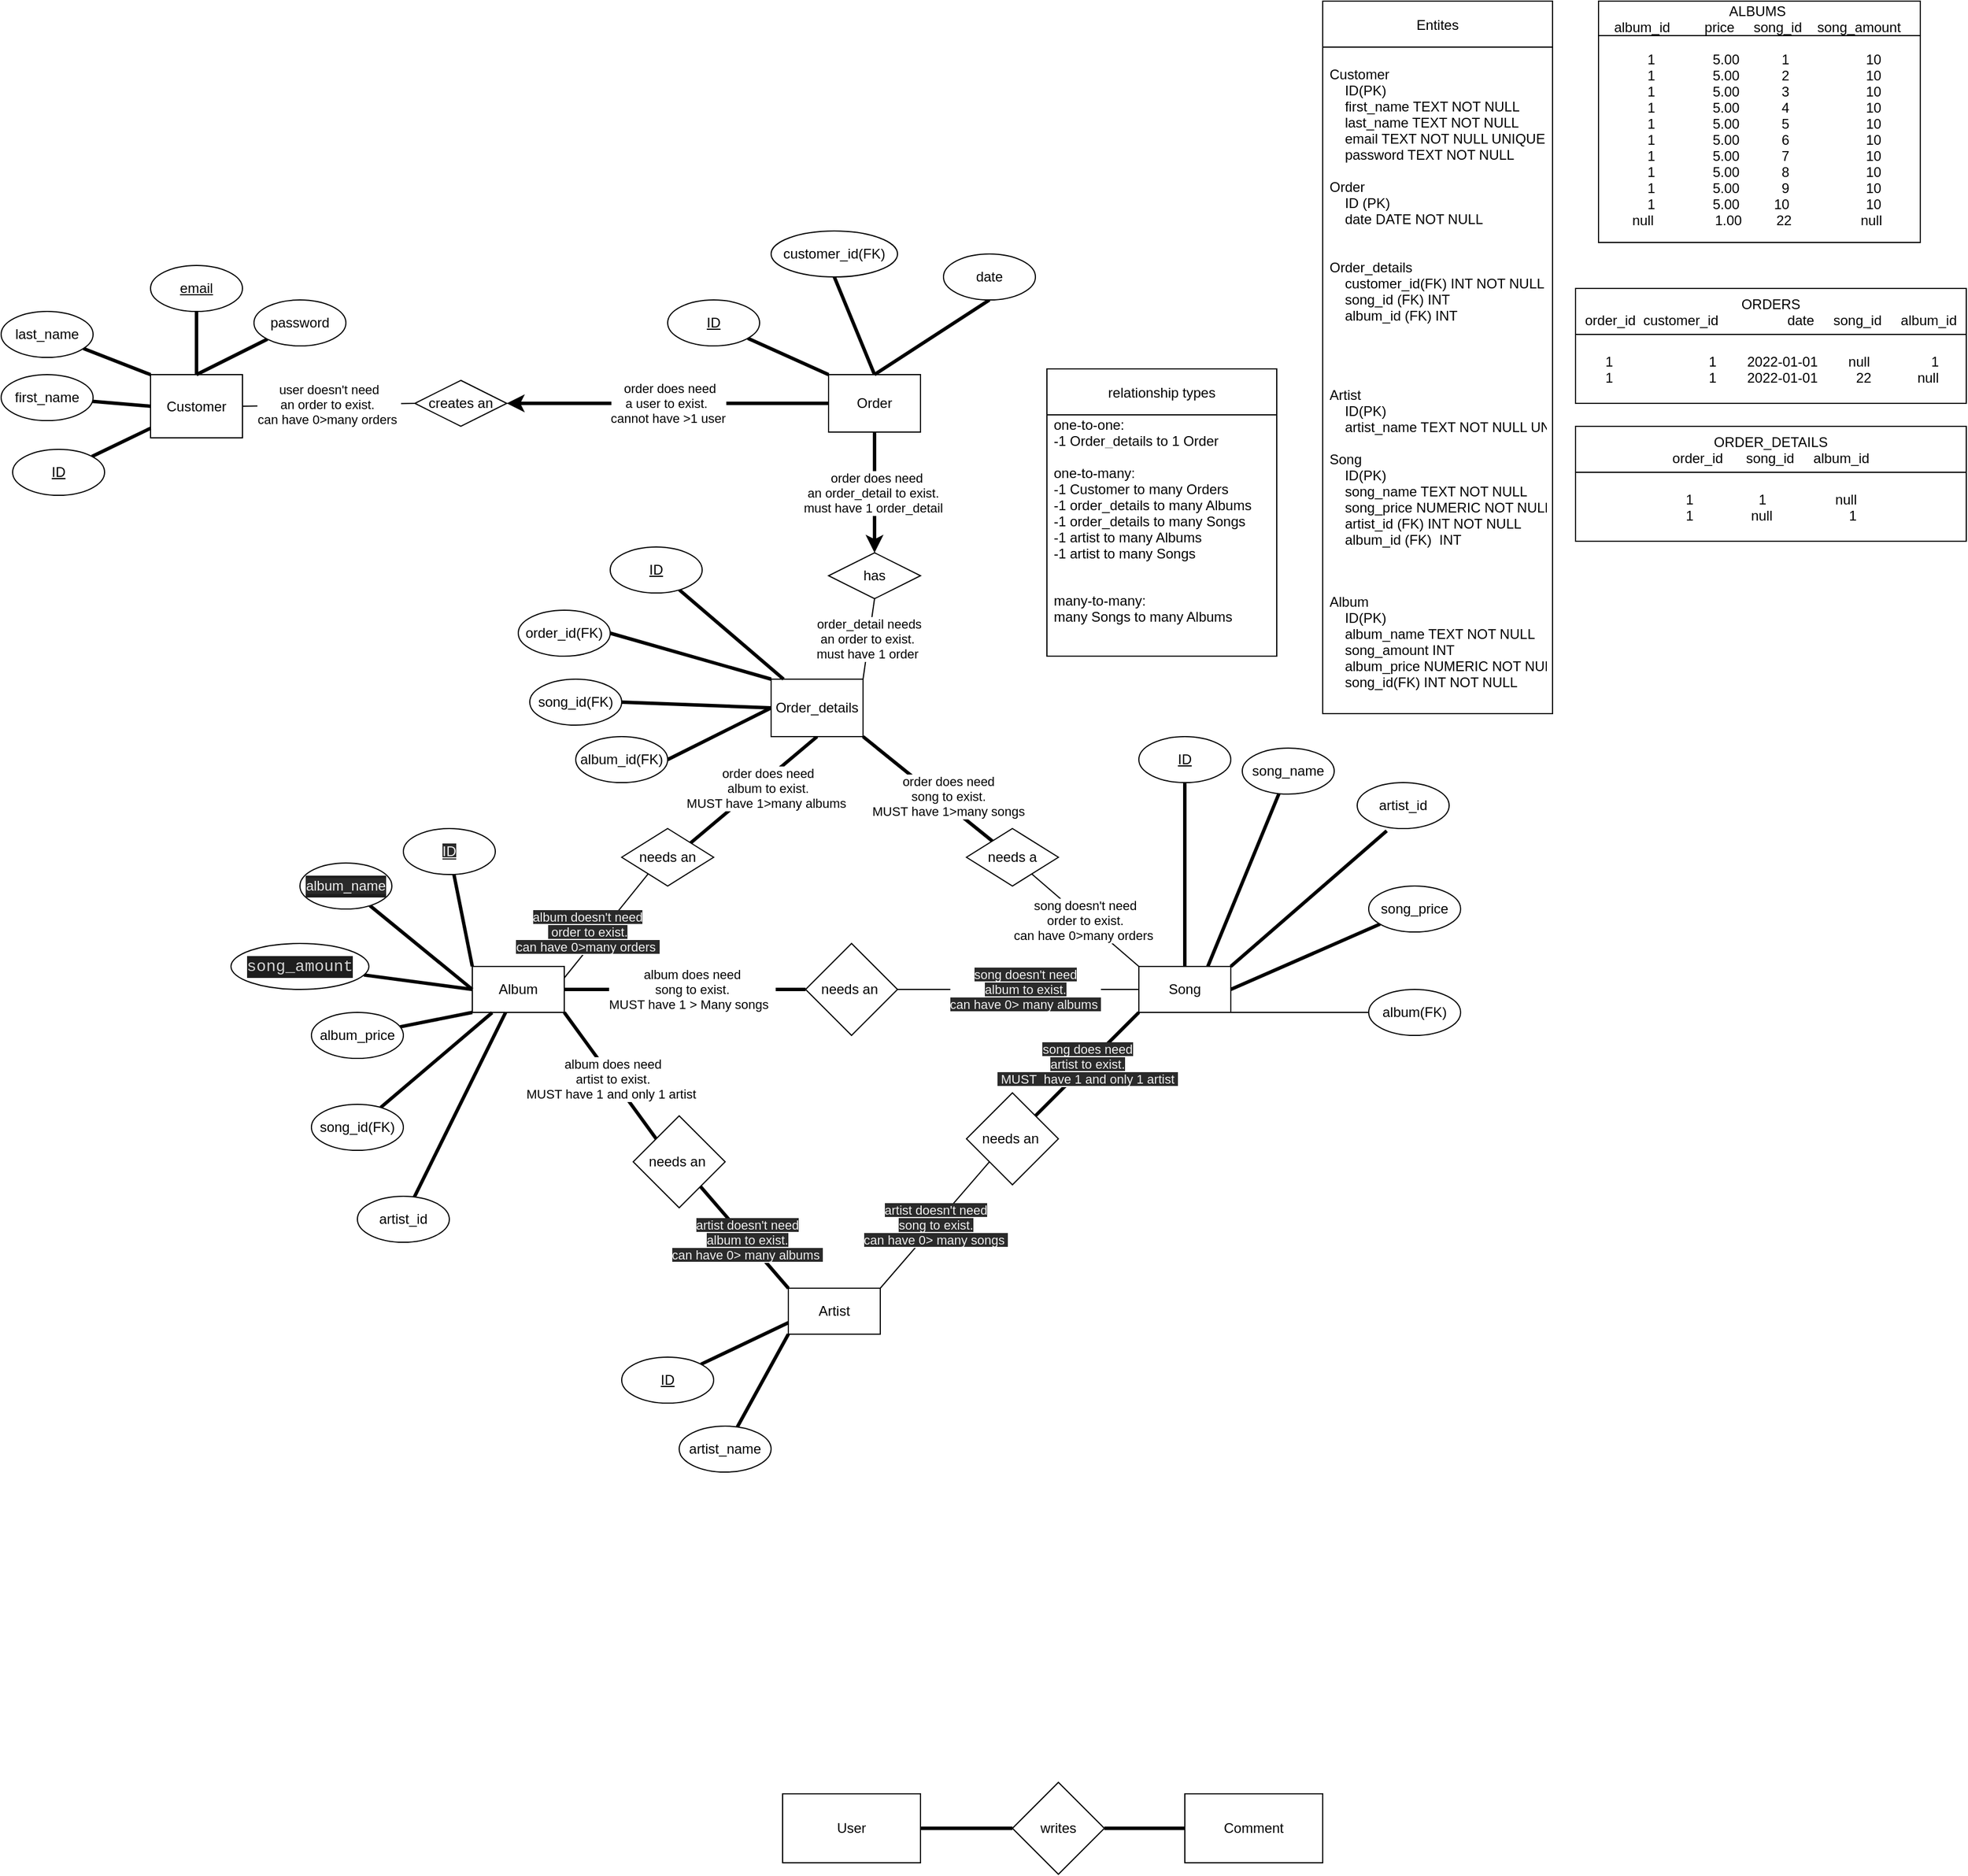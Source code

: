 <mxfile>
    <diagram id="qIjbpCSNPuCVM5jG84hP" name="Page-1">
        <mxGraphModel dx="693" dy="1339" grid="1" gridSize="10" guides="1" tooltips="1" connect="1" arrows="1" fold="1" page="0" pageScale="1" pageWidth="850" pageHeight="1100" math="0" shadow="0">
            <root>
                <mxCell id="0"/>
                <mxCell id="1" parent="0"/>
                <mxCell id="5" value="Entites" style="swimlane;fontStyle=0;childLayout=stackLayout;horizontal=1;startSize=40;horizontalStack=0;resizeParent=1;resizeParentMax=0;resizeLast=0;collapsible=1;marginBottom=0;" parent="1" vertex="1">
                    <mxGeometry x="920" y="-800" width="200" height="620" as="geometry">
                        <mxRectangle x="200" y="50" width="70" height="30" as="alternateBounds"/>
                    </mxGeometry>
                </mxCell>
                <mxCell id="7" value="Customer&#10;    ID(PK) &#10;    first_name TEXT NOT NULL &#10;    last_name TEXT NOT NULL &#10;    email TEXT NOT NULL UNIQUE&#10;    password TEXT NOT NULL&#10;&#10;Order&#10;    ID (PK)&#10;    date DATE NOT NULL&#10;&#10;&#10;Order_details&#10;    customer_id(FK) INT NOT NULL&#10;    song_id (FK) INT&#10;    album_id (FK) INT  &#10;" style="text;strokeColor=none;fillColor=none;align=left;verticalAlign=middle;spacingLeft=4;spacingRight=4;overflow=hidden;points=[[0,0.5],[1,0.5]];portConstraint=eastwest;rotatable=0;" parent="5" vertex="1">
                    <mxGeometry y="40" width="200" height="270" as="geometry"/>
                </mxCell>
                <mxCell id="8" value="Artist&#10;    ID(PK)    &#10;    artist_name TEXT NOT NULL UNIQUE &#10;    &#10;Song&#10;&#9;    ID(PK)&#10;    song_name TEXT NOT NULL&#10;    song_price NUMERIC NOT NULL&#10;    artist_id (FK) INT NOT NULL&#10;    album_id (FK)  INT" style="text;strokeColor=none;fillColor=none;align=left;verticalAlign=middle;spacingLeft=4;spacingRight=4;overflow=hidden;points=[[0,0.5],[1,0.5]];portConstraint=eastwest;rotatable=0;" parent="5" vertex="1">
                    <mxGeometry y="310" width="200" height="190" as="geometry"/>
                </mxCell>
                <mxCell id="9" value="&#10;Album&#10;&#9;    ID(PK)&#10;    album_name TEXT NOT NULL&#10;    song_amount INT&#10;    album_price NUMERIC NOT NULL&#10;    song_id(FK) INT NOT NULL&#10;&#10;&#10;" style="text;strokeColor=none;fillColor=none;align=left;verticalAlign=middle;spacingLeft=4;spacingRight=4;overflow=hidden;points=[[0,0.5],[1,0.5]];portConstraint=eastwest;rotatable=0;" parent="5" vertex="1">
                    <mxGeometry y="500" width="200" height="120" as="geometry"/>
                </mxCell>
                <mxCell id="17" value="song doesn't need &lt;br&gt;order to exist.&lt;br&gt;can have 0&amp;gt;many orders&amp;nbsp;" style="edgeStyle=none;html=1;entryX=0;entryY=0;entryDx=0;entryDy=0;startArrow=none;endArrow=none;endFill=0;" parent="1" source="18" target="15" edge="1">
                    <mxGeometry relative="1" as="geometry"/>
                </mxCell>
                <mxCell id="27" value="&lt;span style=&quot;color: rgb(240 , 240 , 240) ; font-family: &amp;#34;helvetica&amp;#34; ; font-size: 11px ; font-style: normal ; font-weight: 400 ; letter-spacing: normal ; text-align: center ; text-indent: 0px ; text-transform: none ; word-spacing: 0px ; background-color: rgb(42 , 42 , 42) ; display: inline ; float: none&quot;&gt;album doesn't need&lt;br&gt;&amp;nbsp;order to exist.&lt;br&gt;can have 0&amp;gt;many orders&amp;nbsp;&lt;br&gt;&lt;/span&gt;" style="edgeStyle=none;html=1;exitX=0.287;exitY=0.79;exitDx=0;exitDy=0;startArrow=none;endArrow=none;endFill=0;entryX=1;entryY=0.25;entryDx=0;entryDy=0;exitPerimeter=0;" parent="1" source="31" target="14" edge="1">
                    <mxGeometry x="0.25" y="-10" relative="1" as="geometry">
                        <mxPoint x="270" y="30" as="targetPoint"/>
                        <Array as="points"/>
                        <mxPoint as="offset"/>
                    </mxGeometry>
                </mxCell>
                <mxCell id="13" value="Customer" style="rounded=0;whiteSpace=wrap;html=1;" parent="1" vertex="1">
                    <mxGeometry x="-100" y="-475" width="80" height="55" as="geometry"/>
                </mxCell>
                <mxCell id="14" value="Album" style="rounded=0;whiteSpace=wrap;html=1;" parent="1" vertex="1">
                    <mxGeometry x="180" y="40" width="80" height="40" as="geometry"/>
                </mxCell>
                <mxCell id="22" value="album does need&lt;br&gt;artist to exist.&lt;br&gt;MUST have 1 and only 1 artist&amp;nbsp;" style="edgeStyle=none;html=1;startArrow=none;strokeWidth=3;endArrow=none;endFill=0;exitX=0;exitY=0;exitDx=0;exitDy=0;entryX=1;entryY=1;entryDx=0;entryDy=0;" parent="1" source="181" target="14" edge="1">
                    <mxGeometry x="-0.056" relative="1" as="geometry">
                        <mxPoint as="offset"/>
                        <mxPoint x="320" y="170" as="sourcePoint"/>
                        <Array as="points"/>
                    </mxGeometry>
                </mxCell>
                <mxCell id="15" value="Song" style="rounded=0;whiteSpace=wrap;html=1;" parent="1" vertex="1">
                    <mxGeometry x="760" y="40" width="80" height="40" as="geometry"/>
                </mxCell>
                <mxCell id="87" value="order does need&lt;br&gt;song to exist.&lt;br&gt;MUST have 1&amp;gt;many songs" style="edgeStyle=none;html=1;endArrow=none;endFill=0;strokeWidth=3;startArrow=none;startFill=0;entryX=1;entryY=1;entryDx=0;entryDy=0;" parent="1" source="18" target="158" edge="1">
                    <mxGeometry x="-0.246" y="-6" relative="1" as="geometry">
                        <mxPoint as="offset"/>
                        <mxPoint x="540" y="-220" as="targetPoint"/>
                    </mxGeometry>
                </mxCell>
                <mxCell id="18" value="needs a" style="rhombus;whiteSpace=wrap;html=1;" parent="1" vertex="1">
                    <mxGeometry x="610" y="-80" width="80" height="50" as="geometry"/>
                </mxCell>
                <mxCell id="23" value="&lt;span style=&quot;color: rgb(240 , 240 , 240) ; font-size: 11px ; font-style: normal ; font-weight: 400 ; letter-spacing: normal ; text-align: center ; text-indent: 0px ; text-transform: none ; word-spacing: 0px ; background-color: rgb(42 , 42 , 42) ; font-family: &amp;#34;helvetica&amp;#34; ; display: inline ; float: none&quot;&gt;artist doesn't need&lt;/span&gt;&lt;br style=&quot;color: rgb(240 , 240 , 240) ; font-size: 11px ; font-style: normal ; font-weight: 400 ; letter-spacing: normal ; text-align: center ; text-indent: 0px ; text-transform: none ; word-spacing: 0px ; font-family: &amp;#34;helvetica&amp;#34;&quot;&gt;&lt;span style=&quot;color: rgb(240 , 240 , 240) ; font-size: 11px ; font-style: normal ; font-weight: 400 ; letter-spacing: normal ; text-align: center ; text-indent: 0px ; text-transform: none ; word-spacing: 0px ; background-color: rgb(42 , 42 , 42) ; font-family: &amp;#34;helvetica&amp;#34; ; display: inline ; float: none&quot;&gt;song to exist.&lt;/span&gt;&lt;br style=&quot;color: rgb(240 , 240 , 240) ; font-size: 11px ; font-style: normal ; font-weight: 400 ; letter-spacing: normal ; text-align: center ; text-indent: 0px ; text-transform: none ; word-spacing: 0px ; font-family: &amp;#34;helvetica&amp;#34;&quot;&gt;&lt;span style=&quot;color: rgb(240 , 240 , 240) ; font-size: 11px ; font-style: normal ; font-weight: 400 ; letter-spacing: normal ; text-align: center ; text-indent: 0px ; text-transform: none ; word-spacing: 0px ; background-color: rgb(42 , 42 , 42) ; font-family: &amp;#34;helvetica&amp;#34; ; display: inline ; float: none&quot;&gt;can have 0&amp;gt; many songs&amp;nbsp;&lt;/span&gt;" style="edgeStyle=none;html=1;endArrow=none;startArrow=none;startFill=0;strokeWidth=1;endFill=0;exitX=0;exitY=1;exitDx=0;exitDy=0;entryX=1;entryY=0;entryDx=0;entryDy=0;" parent="1" source="178" target="177" edge="1">
                    <mxGeometry relative="1" as="geometry">
                        <mxPoint x="800" y="80" as="sourcePoint"/>
                        <mxPoint x="666.923" y="186.923" as="targetPoint"/>
                        <Array as="points"/>
                    </mxGeometry>
                </mxCell>
                <mxCell id="92" value="order does need&lt;br&gt;album to exist.&lt;br&gt;MUST have 1&amp;gt;many albums&amp;nbsp;" style="edgeStyle=none;html=1;startArrow=none;startFill=0;endArrow=none;endFill=0;strokeWidth=3;exitX=1;exitY=0;exitDx=0;exitDy=0;entryX=0.5;entryY=1;entryDx=0;entryDy=0;" parent="1" source="31" target="158" edge="1">
                    <mxGeometry x="0.131" y="-7" relative="1" as="geometry">
                        <mxPoint as="offset"/>
                        <mxPoint x="370" y="-190" as="targetPoint"/>
                    </mxGeometry>
                </mxCell>
                <mxCell id="31" value="needs an" style="rhombus;whiteSpace=wrap;html=1;" parent="1" vertex="1">
                    <mxGeometry x="310" y="-80" width="80" height="50" as="geometry"/>
                </mxCell>
                <mxCell id="54" style="edgeStyle=none;html=1;startArrow=none;startFill=0;endArrow=none;endFill=0;strokeWidth=3;entryX=0;entryY=0.5;entryDx=0;entryDy=0;" parent="1" source="35" target="13" edge="1">
                    <mxGeometry relative="1" as="geometry">
                        <mxPoint x="-120" y="-455" as="targetPoint"/>
                    </mxGeometry>
                </mxCell>
                <mxCell id="35" value="first_name" style="ellipse;whiteSpace=wrap;html=1;" parent="1" vertex="1">
                    <mxGeometry x="-230" y="-475" width="80" height="40" as="geometry"/>
                </mxCell>
                <mxCell id="52" style="edgeStyle=none;html=1;entryX=0.75;entryY=0;entryDx=0;entryDy=0;startArrow=none;startFill=0;endArrow=none;endFill=0;strokeWidth=3;" parent="1" source="36" target="15" edge="1">
                    <mxGeometry relative="1" as="geometry"/>
                </mxCell>
                <mxCell id="36" value="song_name" style="ellipse;whiteSpace=wrap;html=1;" parent="1" vertex="1">
                    <mxGeometry x="850" y="-150" width="80" height="40" as="geometry"/>
                </mxCell>
                <mxCell id="59" style="edgeStyle=none;html=1;startArrow=none;startFill=0;endArrow=none;endFill=0;strokeWidth=3;entryX=0;entryY=1;entryDx=0;entryDy=0;" parent="1" source="38" target="14" edge="1">
                    <mxGeometry relative="1" as="geometry">
                        <mxPoint x="-170" y="350" as="targetPoint"/>
                    </mxGeometry>
                </mxCell>
                <mxCell id="38" value="album_price" style="ellipse;whiteSpace=wrap;html=1;" parent="1" vertex="1">
                    <mxGeometry x="40" y="80" width="80" height="40" as="geometry"/>
                </mxCell>
                <mxCell id="61" style="edgeStyle=none;html=1;entryX=0;entryY=0.5;entryDx=0;entryDy=0;startArrow=none;startFill=0;endArrow=none;endFill=0;strokeWidth=3;" parent="1" source="39" target="14" edge="1">
                    <mxGeometry relative="1" as="geometry">
                        <mxPoint x="-130" y="350" as="targetPoint"/>
                    </mxGeometry>
                </mxCell>
                <mxCell id="39" value="&lt;div style=&quot;color: rgb(212 , 212 , 212) ; background-color: rgb(30 , 30 , 30) ; font-family: &amp;#34;consolas&amp;#34; , &amp;#34;courier new&amp;#34; , monospace ; font-size: 14px ; line-height: 19px&quot;&gt;&lt;span style=&quot;color: rgb(240 , 240 , 240) ; font-family: &amp;#34;helvetica&amp;#34; ; font-size: 12px ; background-color: rgb(42 , 42 , 42)&quot;&gt;album_name&lt;/span&gt;&lt;br&gt;&lt;/div&gt;" style="ellipse;whiteSpace=wrap;html=1;" parent="1" vertex="1">
                    <mxGeometry x="30" y="-50" width="80" height="40" as="geometry"/>
                </mxCell>
                <mxCell id="60" style="edgeStyle=none;html=1;startArrow=none;startFill=0;endArrow=none;endFill=0;strokeWidth=3;entryX=0;entryY=0;entryDx=0;entryDy=0;" parent="1" source="40" target="14" edge="1">
                    <mxGeometry relative="1" as="geometry">
                        <mxPoint x="-130" y="330" as="targetPoint"/>
                    </mxGeometry>
                </mxCell>
                <mxCell id="40" value="&#10;&#10;&lt;u style=&quot;color: rgb(240, 240, 240); font-family: helvetica; font-size: 12px; font-style: normal; font-weight: 400; letter-spacing: normal; text-align: center; text-indent: 0px; text-transform: none; word-spacing: 0px; background-color: rgb(42, 42, 42);&quot;&gt;ID&lt;/u&gt;&#10;&#10;" style="ellipse;whiteSpace=wrap;html=1;" parent="1" vertex="1">
                    <mxGeometry x="120" y="-80" width="80" height="40" as="geometry"/>
                </mxCell>
                <mxCell id="64" style="edgeStyle=none;html=1;startArrow=none;startFill=0;endArrow=none;endFill=0;strokeWidth=3;" parent="1" source="42" edge="1">
                    <mxGeometry relative="1" as="geometry">
                        <mxPoint x="840" y="60" as="targetPoint"/>
                    </mxGeometry>
                </mxCell>
                <mxCell id="42" value="song_price" style="ellipse;whiteSpace=wrap;html=1;" parent="1" vertex="1">
                    <mxGeometry x="960" y="-30" width="80" height="40" as="geometry"/>
                </mxCell>
                <mxCell id="53" style="edgeStyle=none;html=1;startArrow=none;startFill=0;endArrow=none;endFill=0;strokeWidth=3;entryX=0.5;entryY=0;entryDx=0;entryDy=0;" parent="1" source="44" target="13" edge="1">
                    <mxGeometry relative="1" as="geometry">
                        <mxPoint x="-10" y="-560" as="targetPoint"/>
                    </mxGeometry>
                </mxCell>
                <mxCell id="44" value="password" style="ellipse;whiteSpace=wrap;html=1;" parent="1" vertex="1">
                    <mxGeometry x="-10" y="-540" width="80" height="40" as="geometry"/>
                </mxCell>
                <mxCell id="45" value="&lt;u&gt;ID&lt;/u&gt;" style="ellipse;whiteSpace=wrap;html=1;" parent="1" vertex="1">
                    <mxGeometry x="760" y="-160" width="80" height="40" as="geometry"/>
                </mxCell>
                <mxCell id="66" style="edgeStyle=none;html=1;entryX=0.5;entryY=0;entryDx=0;entryDy=0;startArrow=none;startFill=0;endArrow=none;endFill=0;strokeWidth=3;exitX=0.5;exitY=1;exitDx=0;exitDy=0;" parent="1" source="45" target="15" edge="1">
                    <mxGeometry relative="1" as="geometry">
                        <mxPoint x="760.0" y="-80.051" as="sourcePoint"/>
                        <mxPoint x="777.15" y="40" as="targetPoint"/>
                    </mxGeometry>
                </mxCell>
                <mxCell id="68" value="relationship types" style="swimlane;fontStyle=0;childLayout=stackLayout;horizontal=1;startSize=40;horizontalStack=0;resizeParent=1;resizeParentMax=0;resizeLast=0;collapsible=1;marginBottom=0;" parent="1" vertex="1">
                    <mxGeometry x="680" y="-480" width="200" height="250" as="geometry"/>
                </mxCell>
                <mxCell id="69" value="one-to-one:&#10;-1 Order_details to 1 Order" style="text;strokeColor=none;fillColor=none;align=left;verticalAlign=middle;spacingLeft=4;spacingRight=4;overflow=hidden;points=[[0,0.5],[1,0.5]];portConstraint=eastwest;rotatable=0;" parent="68" vertex="1">
                    <mxGeometry y="40" width="200" height="30" as="geometry"/>
                </mxCell>
                <mxCell id="70" value="one-to-many:&#10;-1 Customer to many Orders&#10;-1 order_details to many Albums&#10;-1 order_details to many Songs&#10;-1 artist to many Albums&#10;-1 artist to many Songs" style="text;strokeColor=none;fillColor=none;align=left;verticalAlign=middle;spacingLeft=4;spacingRight=4;overflow=hidden;points=[[0,0.5],[1,0.5]];portConstraint=eastwest;rotatable=0;" parent="68" vertex="1">
                    <mxGeometry y="70" width="200" height="110" as="geometry"/>
                </mxCell>
                <mxCell id="71" value="many-to-many:&#10;many Songs to many Albums&#10;" style="text;strokeColor=none;fillColor=none;align=left;verticalAlign=middle;spacingLeft=4;spacingRight=4;overflow=hidden;points=[[0,0.5],[1,0.5]];portConstraint=eastwest;rotatable=0;" parent="68" vertex="1">
                    <mxGeometry y="180" width="200" height="70" as="geometry"/>
                </mxCell>
                <mxCell id="89" value="user doesn't need &lt;br&gt;an order to exist.&amp;nbsp;&lt;br&gt;can have 0&amp;gt;many orders&amp;nbsp;" style="edgeStyle=none;html=1;entryX=1;entryY=0.5;entryDx=0;entryDy=0;startArrow=none;startFill=0;endArrow=none;endFill=0;strokeWidth=1;exitX=0;exitY=0.5;exitDx=0;exitDy=0;" parent="1" source="90" target="13" edge="1">
                    <mxGeometry relative="1" as="geometry">
                        <mxPoint x="74.211" y="-362.895" as="sourcePoint"/>
                    </mxGeometry>
                </mxCell>
                <mxCell id="82" value="Order" style="rounded=0;whiteSpace=wrap;html=1;" parent="1" vertex="1">
                    <mxGeometry x="490" y="-475" width="80" height="50" as="geometry"/>
                </mxCell>
                <mxCell id="90" value="creates an" style="rhombus;whiteSpace=wrap;html=1;" parent="1" vertex="1">
                    <mxGeometry x="130" y="-470" width="80" height="40" as="geometry"/>
                </mxCell>
                <mxCell id="91" value="&amp;nbsp;order does need&lt;br&gt;a user to exist.&amp;nbsp;&lt;br&gt;cannot have &amp;gt;1 user" style="edgeStyle=none;html=1;entryX=1;entryY=0.5;entryDx=0;entryDy=0;startArrow=none;startFill=0;endArrow=classic;endFill=1;strokeWidth=3;exitX=0;exitY=0.5;exitDx=0;exitDy=0;" parent="1" source="82" target="90" edge="1">
                    <mxGeometry relative="1" as="geometry">
                        <mxPoint x="220" y="-220" as="sourcePoint"/>
                        <mxPoint y="-220" as="targetPoint"/>
                    </mxGeometry>
                </mxCell>
                <mxCell id="98" style="edgeStyle=none;html=1;startArrow=none;startFill=0;endArrow=none;endFill=0;strokeWidth=3;" parent="1" source="95" target="97" edge="1">
                    <mxGeometry relative="1" as="geometry"/>
                </mxCell>
                <mxCell id="95" value="User" style="rounded=0;whiteSpace=wrap;html=1;" parent="1" vertex="1">
                    <mxGeometry x="450" y="760" width="120" height="60" as="geometry"/>
                </mxCell>
                <mxCell id="99" style="edgeStyle=none;html=1;entryX=1;entryY=0.5;entryDx=0;entryDy=0;startArrow=none;startFill=0;endArrow=none;endFill=0;strokeWidth=3;" parent="1" source="96" target="97" edge="1">
                    <mxGeometry relative="1" as="geometry"/>
                </mxCell>
                <mxCell id="96" value="Comment" style="rounded=0;whiteSpace=wrap;html=1;" parent="1" vertex="1">
                    <mxGeometry x="800" y="760" width="120" height="60" as="geometry"/>
                </mxCell>
                <mxCell id="97" value="writes" style="rhombus;whiteSpace=wrap;html=1;" parent="1" vertex="1">
                    <mxGeometry x="650" y="750" width="80" height="80" as="geometry"/>
                </mxCell>
                <mxCell id="102" style="edgeStyle=none;html=1;startArrow=none;startFill=0;endArrow=none;endFill=0;strokeWidth=3;entryX=0.216;entryY=1.005;entryDx=0;entryDy=0;entryPerimeter=0;" parent="1" source="103" target="14" edge="1">
                    <mxGeometry relative="1" as="geometry">
                        <mxPoint x="250" y="160" as="targetPoint"/>
                    </mxGeometry>
                </mxCell>
                <mxCell id="103" value="song_id(FK)" style="ellipse;whiteSpace=wrap;html=1;" parent="1" vertex="1">
                    <mxGeometry x="40" y="160" width="80" height="40" as="geometry"/>
                </mxCell>
                <mxCell id="104" style="edgeStyle=none;html=1;startArrow=none;startFill=0;endArrow=none;endFill=0;strokeWidth=3;entryX=0.363;entryY=0.997;entryDx=0;entryDy=0;entryPerimeter=0;" parent="1" source="105" target="14" edge="1">
                    <mxGeometry relative="1" as="geometry">
                        <mxPoint x="230" y="90" as="targetPoint"/>
                    </mxGeometry>
                </mxCell>
                <mxCell id="105" value="artist_id" style="ellipse;whiteSpace=wrap;html=1;" parent="1" vertex="1">
                    <mxGeometry x="80" y="240" width="80" height="40" as="geometry"/>
                </mxCell>
                <mxCell id="108" style="edgeStyle=none;html=1;startArrow=none;startFill=0;endArrow=none;endFill=0;strokeWidth=3;exitX=0.5;exitY=1;exitDx=0;exitDy=0;entryX=0.5;entryY=0;entryDx=0;entryDy=0;" parent="1" source="109" target="82" edge="1">
                    <mxGeometry relative="1" as="geometry">
                        <mxPoint x="410" y="-480" as="targetPoint"/>
                    </mxGeometry>
                </mxCell>
                <mxCell id="109" value="date" style="ellipse;whiteSpace=wrap;html=1;" parent="1" vertex="1">
                    <mxGeometry x="590" y="-580" width="80" height="40" as="geometry"/>
                </mxCell>
                <mxCell id="110" style="edgeStyle=none;html=1;entryX=0;entryY=0;entryDx=0;entryDy=0;startArrow=none;startFill=0;endArrow=none;endFill=0;strokeWidth=3;" parent="1" source="111" target="82" edge="1">
                    <mxGeometry relative="1" as="geometry">
                        <mxPoint x="350" y="-560" as="targetPoint"/>
                    </mxGeometry>
                </mxCell>
                <mxCell id="111" value="&lt;u&gt;ID&lt;/u&gt;" style="ellipse;whiteSpace=wrap;html=1;" parent="1" vertex="1">
                    <mxGeometry x="350" y="-540" width="80" height="40" as="geometry"/>
                </mxCell>
                <mxCell id="112" style="edgeStyle=none;html=1;startArrow=none;startFill=0;endArrow=none;endFill=0;strokeWidth=3;" parent="1" source="113" target="13" edge="1">
                    <mxGeometry relative="1" as="geometry">
                        <mxPoint x="-110" y="-390" as="targetPoint"/>
                    </mxGeometry>
                </mxCell>
                <mxCell id="113" value="&lt;u&gt;ID&lt;/u&gt;" style="ellipse;whiteSpace=wrap;html=1;" parent="1" vertex="1">
                    <mxGeometry x="-220" y="-410" width="80" height="40" as="geometry"/>
                </mxCell>
                <mxCell id="116" style="edgeStyle=none;html=1;startArrow=none;startFill=0;endArrow=none;endFill=0;strokeWidth=1;" parent="1" source="117" edge="1">
                    <mxGeometry relative="1" as="geometry">
                        <mxPoint x="840" y="80" as="targetPoint"/>
                    </mxGeometry>
                </mxCell>
                <mxCell id="117" value="album(FK)" style="ellipse;whiteSpace=wrap;html=1;" parent="1" vertex="1">
                    <mxGeometry x="960" y="60" width="80" height="40" as="geometry"/>
                </mxCell>
                <mxCell id="124" style="edgeStyle=none;html=1;startArrow=none;startFill=0;endArrow=none;endFill=0;strokeWidth=3;" parent="1" source="125" target="13" edge="1">
                    <mxGeometry relative="1" as="geometry">
                        <mxPoint x="-154.091" y="-475" as="targetPoint"/>
                    </mxGeometry>
                </mxCell>
                <mxCell id="125" value="&lt;u&gt;email&lt;/u&gt;" style="ellipse;whiteSpace=wrap;html=1;" parent="1" vertex="1">
                    <mxGeometry x="-100" y="-570" width="80" height="40" as="geometry"/>
                </mxCell>
                <mxCell id="134" style="edgeStyle=none;html=1;startArrow=none;startFill=0;endArrow=none;endFill=0;strokeWidth=3;entryX=0;entryY=0;entryDx=0;entryDy=0;" parent="1" source="135" target="13" edge="1">
                    <mxGeometry relative="1" as="geometry">
                        <mxPoint x="-110" y="-555" as="targetPoint"/>
                    </mxGeometry>
                </mxCell>
                <mxCell id="135" value="last_name" style="ellipse;whiteSpace=wrap;html=1;" parent="1" vertex="1">
                    <mxGeometry x="-230" y="-530" width="80" height="40" as="geometry"/>
                </mxCell>
                <mxCell id="137" style="edgeStyle=none;html=1;entryX=0;entryY=0.5;entryDx=0;entryDy=0;startArrow=none;startFill=0;endArrow=none;endFill=0;strokeWidth=3;" parent="1" source="138" target="14" edge="1">
                    <mxGeometry relative="1" as="geometry">
                        <mxPoint x="190" y="130" as="targetPoint"/>
                    </mxGeometry>
                </mxCell>
                <mxCell id="138" value="&lt;div style=&quot;color: rgb(212 , 212 , 212) ; background-color: rgb(30 , 30 , 30) ; font-family: &amp;#34;consolas&amp;#34; , &amp;#34;courier new&amp;#34; , monospace ; font-size: 14px ; line-height: 19px&quot;&gt;song_amount&lt;/div&gt;" style="ellipse;whiteSpace=wrap;html=1;" parent="1" vertex="1">
                    <mxGeometry x="-30" y="20" width="120" height="40" as="geometry"/>
                </mxCell>
                <mxCell id="140" value="artist_id" style="ellipse;whiteSpace=wrap;html=1;" parent="1" vertex="1">
                    <mxGeometry x="950" y="-120" width="80" height="40" as="geometry"/>
                </mxCell>
                <mxCell id="141" style="edgeStyle=none;html=1;startArrow=none;startFill=0;endArrow=none;endFill=0;strokeWidth=3;exitX=0.321;exitY=1.05;exitDx=0;exitDy=0;exitPerimeter=0;entryX=1;entryY=0;entryDx=0;entryDy=0;" parent="1" source="140" target="15" edge="1">
                    <mxGeometry relative="1" as="geometry">
                        <mxPoint x="820" y="30" as="targetPoint"/>
                        <mxPoint x="800" y="160" as="sourcePoint"/>
                    </mxGeometry>
                </mxCell>
                <mxCell id="144" value="ALBUMS &#10;album_id         price     song_id    song_amount " style="swimlane;fontStyle=0;childLayout=stackLayout;horizontal=1;startSize=30;horizontalStack=0;resizeParent=1;resizeParentMax=0;resizeLast=0;collapsible=1;marginBottom=0;" parent="1" vertex="1">
                    <mxGeometry x="1160" y="-800" width="280" height="210" as="geometry"/>
                </mxCell>
                <mxCell id="145" value="           1               5.00           1                    10&#10;           1               5.00           2                    10&#10;           1               5.00           3                    10&#10;           1               5.00           4                    10&#10;           1               5.00           5                    10&#10;           1               5.00           6                    10&#10;           1               5.00           7                    10&#10;           1               5.00           8                    10&#10;           1               5.00           9                    10&#10;           1               5.00         10                    10&#10;       null                1.00         22                  null" style="text;strokeColor=none;fillColor=none;align=left;verticalAlign=middle;spacingLeft=4;spacingRight=4;overflow=hidden;points=[[0,0.5],[1,0.5]];portConstraint=eastwest;rotatable=0;" parent="144" vertex="1">
                    <mxGeometry y="30" width="280" height="180" as="geometry"/>
                </mxCell>
                <mxCell id="151" value="ORDERS&#10;order_id  customer_id                  date     song_id     album_id" style="swimlane;fontStyle=0;childLayout=stackLayout;horizontal=1;startSize=40;horizontalStack=0;resizeParent=1;resizeParentMax=0;resizeLast=0;collapsible=1;marginBottom=0;" parent="1" vertex="1">
                    <mxGeometry x="1140" y="-550" width="340" height="100" as="geometry"/>
                </mxCell>
                <mxCell id="152" value="      1                         1        2022-01-01        null                1&#10;      1                         1        2022-01-01          22            null   " style="text;strokeColor=none;fillColor=none;align=left;verticalAlign=middle;spacingLeft=4;spacingRight=4;overflow=hidden;points=[[0,0.5],[1,0.5]];portConstraint=eastwest;rotatable=0;" parent="151" vertex="1">
                    <mxGeometry y="40" width="340" height="60" as="geometry"/>
                </mxCell>
                <mxCell id="154" value="ORDER_DETAILS&#10;order_id      song_id     album_id" style="swimlane;fontStyle=0;childLayout=stackLayout;horizontal=1;startSize=40;horizontalStack=0;resizeParent=1;resizeParentMax=0;resizeLast=0;collapsible=1;marginBottom=0;" parent="1" vertex="1">
                    <mxGeometry x="1140" y="-430" width="340" height="100" as="geometry"/>
                </mxCell>
                <mxCell id="155" value="                           1                 1                  null &#10;                           1               null                    1" style="text;strokeColor=none;fillColor=none;align=left;verticalAlign=middle;spacingLeft=4;spacingRight=4;overflow=hidden;points=[[0,0.5],[1,0.5]];portConstraint=eastwest;rotatable=0;" parent="154" vertex="1">
                    <mxGeometry y="40" width="340" height="60" as="geometry"/>
                </mxCell>
                <mxCell id="158" value="Order_details" style="rounded=0;whiteSpace=wrap;html=1;" parent="1" vertex="1">
                    <mxGeometry x="440" y="-210" width="80" height="50" as="geometry"/>
                </mxCell>
                <mxCell id="159" value="order_detail needs&lt;br&gt;an order to exist.&amp;nbsp;&lt;br&gt;&amp;nbsp; must have 1 order&amp;nbsp; &amp;nbsp;" style="edgeStyle=none;html=1;entryX=1;entryY=0;entryDx=0;entryDy=0;startArrow=none;startFill=0;endArrow=none;endFill=0;strokeWidth=1;exitX=0.5;exitY=1;exitDx=0;exitDy=0;" parent="1" source="160" target="158" edge="1">
                    <mxGeometry relative="1" as="geometry">
                        <mxPoint x="234.211" y="-276.395" as="sourcePoint"/>
                        <mxPoint x="496.84" y="-210" as="targetPoint"/>
                    </mxGeometry>
                </mxCell>
                <mxCell id="160" value="has" style="rhombus;whiteSpace=wrap;html=1;" parent="1" vertex="1">
                    <mxGeometry x="490" y="-320" width="80" height="40" as="geometry"/>
                </mxCell>
                <mxCell id="161" value="&amp;nbsp;order does need&lt;br&gt;an order_detail to exist.&amp;nbsp;&lt;br&gt;must have 1 order_detail&amp;nbsp;" style="edgeStyle=none;html=1;entryX=0.5;entryY=0;entryDx=0;entryDy=0;startArrow=none;startFill=0;endArrow=classic;endFill=1;strokeWidth=3;exitX=0.5;exitY=1;exitDx=0;exitDy=0;" parent="1" source="82" target="160" edge="1">
                    <mxGeometry relative="1" as="geometry">
                        <mxPoint x="465.0" y="-343.5" as="sourcePoint"/>
                        <mxPoint x="160" y="-133.5" as="targetPoint"/>
                    </mxGeometry>
                </mxCell>
                <mxCell id="164" style="edgeStyle=none;html=1;startArrow=none;startFill=0;endArrow=none;endFill=0;strokeWidth=3;exitX=1;exitY=0.5;exitDx=0;exitDy=0;entryX=0;entryY=0.5;entryDx=0;entryDy=0;" parent="1" source="165" target="158" edge="1">
                    <mxGeometry relative="1" as="geometry">
                        <mxPoint x="280.0" y="-235" as="targetPoint"/>
                    </mxGeometry>
                </mxCell>
                <mxCell id="165" value="song_id(FK)" style="ellipse;whiteSpace=wrap;html=1;" parent="1" vertex="1">
                    <mxGeometry x="230" y="-210" width="80" height="40" as="geometry"/>
                </mxCell>
                <mxCell id="167" value="&lt;span style=&quot;padding: 0px ; margin: 0px ; text-align: left&quot;&gt;album&lt;/span&gt;&lt;span style=&quot;padding: 0px ; margin: 0px&quot;&gt;_id(FK)&lt;/span&gt;" style="ellipse;whiteSpace=wrap;html=1;" parent="1" vertex="1">
                    <mxGeometry x="270" y="-160" width="80" height="40" as="geometry"/>
                </mxCell>
                <mxCell id="168" style="edgeStyle=none;html=1;startArrow=none;startFill=0;endArrow=none;endFill=0;strokeWidth=3;exitX=0;exitY=0.5;exitDx=0;exitDy=0;entryX=1;entryY=0.5;entryDx=0;entryDy=0;" parent="1" source="158" target="167" edge="1">
                    <mxGeometry relative="1" as="geometry">
                        <mxPoint x="290" y="-225" as="targetPoint"/>
                    </mxGeometry>
                </mxCell>
                <mxCell id="171" style="edgeStyle=none;html=1;startArrow=none;startFill=0;endArrow=none;endFill=0;strokeWidth=3;" parent="1" source="172" target="158" edge="1">
                    <mxGeometry relative="1" as="geometry">
                        <mxPoint x="440" y="-220" as="targetPoint"/>
                        <Array as="points"/>
                    </mxGeometry>
                </mxCell>
                <mxCell id="172" value="&lt;u&gt;ID&lt;/u&gt;" style="ellipse;whiteSpace=wrap;html=1;" parent="1" vertex="1">
                    <mxGeometry x="300" y="-325" width="80" height="40" as="geometry"/>
                </mxCell>
                <mxCell id="173" style="edgeStyle=none;html=1;startArrow=none;startFill=0;endArrow=none;endFill=0;strokeWidth=3;entryX=0.5;entryY=1;entryDx=0;entryDy=0;exitX=0.5;exitY=0;exitDx=0;exitDy=0;" parent="1" source="82" target="174" edge="1">
                    <mxGeometry relative="1" as="geometry">
                        <mxPoint x="380.0" y="-552.5" as="targetPoint"/>
                        <mxPoint x="490" y="-480" as="sourcePoint"/>
                    </mxGeometry>
                </mxCell>
                <mxCell id="174" value="customer_id(FK)" style="ellipse;whiteSpace=wrap;html=1;" parent="1" vertex="1">
                    <mxGeometry x="440" y="-600" width="110" height="40" as="geometry"/>
                </mxCell>
                <mxCell id="175" style="edgeStyle=none;html=1;startArrow=none;startFill=0;endArrow=none;endFill=0;strokeWidth=3;exitX=1;exitY=0.5;exitDx=0;exitDy=0;entryX=0;entryY=0;entryDx=0;entryDy=0;" parent="1" source="176" target="158" edge="1">
                    <mxGeometry relative="1" as="geometry">
                        <mxPoint x="430.0" y="-245" as="targetPoint"/>
                    </mxGeometry>
                </mxCell>
                <mxCell id="176" value="order_id(FK)" style="ellipse;whiteSpace=wrap;html=1;" parent="1" vertex="1">
                    <mxGeometry x="220" y="-270" width="80" height="40" as="geometry"/>
                </mxCell>
                <mxCell id="177" value="Artist" style="rounded=0;whiteSpace=wrap;html=1;" parent="1" vertex="1">
                    <mxGeometry x="455" y="320" width="80" height="40" as="geometry"/>
                </mxCell>
                <mxCell id="178" value="needs an&amp;nbsp;" style="rhombus;whiteSpace=wrap;html=1;" parent="1" vertex="1">
                    <mxGeometry x="610" y="150" width="80" height="80" as="geometry"/>
                </mxCell>
                <mxCell id="180" value="&lt;span style=&quot;color: rgb(240 , 240 , 240) ; font-family: &amp;#34;helvetica&amp;#34; ; font-size: 11px ; font-style: normal ; font-weight: 400 ; letter-spacing: normal ; text-align: center ; text-indent: 0px ; text-transform: none ; word-spacing: 0px ; background-color: rgb(42 , 42 , 42) ; display: inline ; float: none&quot;&gt;song does need&lt;/span&gt;&lt;br style=&quot;color: rgb(240 , 240 , 240) ; font-family: &amp;#34;helvetica&amp;#34; ; font-size: 11px ; font-style: normal ; font-weight: 400 ; letter-spacing: normal ; text-align: center ; text-indent: 0px ; text-transform: none ; word-spacing: 0px&quot;&gt;&lt;span style=&quot;color: rgb(240 , 240 , 240) ; font-family: &amp;#34;helvetica&amp;#34; ; font-size: 11px ; font-style: normal ; font-weight: 400 ; letter-spacing: normal ; text-align: center ; text-indent: 0px ; text-transform: none ; word-spacing: 0px ; background-color: rgb(42 , 42 , 42) ; display: inline ; float: none&quot;&gt;artist to exist.&lt;/span&gt;&lt;br style=&quot;color: rgb(240 , 240 , 240) ; font-family: &amp;#34;helvetica&amp;#34; ; font-size: 11px ; font-style: normal ; font-weight: 400 ; letter-spacing: normal ; text-align: center ; text-indent: 0px ; text-transform: none ; word-spacing: 0px&quot;&gt;&lt;span style=&quot;color: rgb(240 , 240 , 240) ; font-family: &amp;#34;helvetica&amp;#34; ; font-size: 11px ; font-style: normal ; font-weight: 400 ; letter-spacing: normal ; text-align: center ; text-indent: 0px ; text-transform: none ; word-spacing: 0px ; background-color: rgb(42 , 42 , 42) ; display: inline ; float: none&quot;&gt;&amp;nbsp;MUST&amp;nbsp; have 1 and only 1 artist&amp;nbsp;&lt;/span&gt;" style="edgeStyle=none;html=1;endArrow=none;startArrow=none;startFill=0;strokeWidth=3;endFill=0;exitX=0;exitY=1;exitDx=0;exitDy=0;entryX=1;entryY=0;entryDx=0;entryDy=0;" parent="1" source="15" target="178" edge="1">
                    <mxGeometry relative="1" as="geometry">
                        <mxPoint x="760" y="60" as="sourcePoint"/>
                        <mxPoint x="535" y="200" as="targetPoint"/>
                        <Array as="points"/>
                    </mxGeometry>
                </mxCell>
                <mxCell id="181" value="needs an&amp;nbsp;" style="rhombus;whiteSpace=wrap;html=1;" parent="1" vertex="1">
                    <mxGeometry x="320" y="170" width="80" height="80" as="geometry"/>
                </mxCell>
                <mxCell id="182" value="&lt;span style=&quot;color: rgb(240 , 240 , 240) ; font-family: &amp;#34;helvetica&amp;#34; ; font-size: 11px ; font-style: normal ; font-weight: 400 ; letter-spacing: normal ; text-align: center ; text-indent: 0px ; text-transform: none ; word-spacing: 0px ; background-color: rgb(42 , 42 , 42) ; display: inline ; float: none&quot;&gt;artist doesn't need&lt;/span&gt;&lt;br style=&quot;color: rgb(240 , 240 , 240) ; font-family: &amp;#34;helvetica&amp;#34; ; font-size: 11px ; font-style: normal ; font-weight: 400 ; letter-spacing: normal ; text-align: center ; text-indent: 0px ; text-transform: none ; word-spacing: 0px&quot;&gt;&lt;span style=&quot;color: rgb(240 , 240 , 240) ; font-family: &amp;#34;helvetica&amp;#34; ; font-size: 11px ; font-style: normal ; font-weight: 400 ; letter-spacing: normal ; text-align: center ; text-indent: 0px ; text-transform: none ; word-spacing: 0px ; background-color: rgb(42 , 42 , 42) ; display: inline ; float: none&quot;&gt;album to exist.&lt;/span&gt;&lt;br style=&quot;color: rgb(240 , 240 , 240) ; font-family: &amp;#34;helvetica&amp;#34; ; font-size: 11px ; font-style: normal ; font-weight: 400 ; letter-spacing: normal ; text-align: center ; text-indent: 0px ; text-transform: none ; word-spacing: 0px&quot;&gt;&lt;span style=&quot;color: rgb(240 , 240 , 240) ; font-family: &amp;#34;helvetica&amp;#34; ; font-size: 11px ; font-style: normal ; font-weight: 400 ; letter-spacing: normal ; text-align: center ; text-indent: 0px ; text-transform: none ; word-spacing: 0px ; background-color: rgb(42 , 42 , 42) ; display: inline ; float: none&quot;&gt;can have 0&amp;gt; many albums&amp;nbsp;&lt;/span&gt;" style="edgeStyle=none;html=1;startArrow=none;strokeWidth=3;endArrow=none;endFill=0;exitX=0;exitY=0;exitDx=0;exitDy=0;" parent="1" source="177" target="181" edge="1">
                    <mxGeometry x="-0.059" relative="1" as="geometry">
                        <mxPoint as="offset"/>
                        <mxPoint x="450" y="260" as="sourcePoint"/>
                        <mxPoint x="270" y="80" as="targetPoint"/>
                    </mxGeometry>
                </mxCell>
                <mxCell id="187" value="needs an&amp;nbsp;" style="rhombus;whiteSpace=wrap;html=1;" parent="1" vertex="1">
                    <mxGeometry x="470" y="20" width="80" height="80" as="geometry"/>
                </mxCell>
                <mxCell id="188" value="&lt;span style=&quot;color: rgb(240 , 240 , 240) ; font-family: &amp;#34;helvetica&amp;#34; ; font-size: 11px ; font-style: normal ; font-weight: 400 ; letter-spacing: normal ; text-align: center ; text-indent: 0px ; text-transform: none ; word-spacing: 0px ; background-color: rgb(42 , 42 , 42) ; display: inline ; float: none&quot;&gt;song doesn't need&lt;/span&gt;&lt;br style=&quot;color: rgb(240 , 240 , 240) ; font-family: &amp;#34;helvetica&amp;#34; ; font-size: 11px ; font-style: normal ; font-weight: 400 ; letter-spacing: normal ; text-align: center ; text-indent: 0px ; text-transform: none ; word-spacing: 0px&quot;&gt;&lt;span style=&quot;color: rgb(240 , 240 , 240) ; font-family: &amp;#34;helvetica&amp;#34; ; font-size: 11px ; font-style: normal ; font-weight: 400 ; letter-spacing: normal ; text-align: center ; text-indent: 0px ; text-transform: none ; word-spacing: 0px ; background-color: rgb(42 , 42 , 42) ; display: inline ; float: none&quot;&gt;album to exist.&lt;/span&gt;&lt;br style=&quot;color: rgb(240 , 240 , 240) ; font-family: &amp;#34;helvetica&amp;#34; ; font-size: 11px ; font-style: normal ; font-weight: 400 ; letter-spacing: normal ; text-align: center ; text-indent: 0px ; text-transform: none ; word-spacing: 0px&quot;&gt;&lt;span style=&quot;color: rgb(240 , 240 , 240) ; font-family: &amp;#34;helvetica&amp;#34; ; font-size: 11px ; font-style: normal ; font-weight: 400 ; letter-spacing: normal ; text-align: center ; text-indent: 0px ; text-transform: none ; word-spacing: 0px ; background-color: rgb(42 , 42 , 42) ; display: inline ; float: none&quot;&gt;can have 0&amp;gt; many albums&amp;nbsp;&lt;/span&gt;" style="edgeStyle=none;html=1;startArrow=none;strokeWidth=1;endArrow=none;endFill=0;" parent="1" source="15" target="187" edge="1">
                    <mxGeometry x="-0.059" relative="1" as="geometry">
                        <mxPoint as="offset"/>
                        <mxPoint x="760" y="60" as="sourcePoint"/>
                        <mxPoint x="420" y="-60" as="targetPoint"/>
                    </mxGeometry>
                </mxCell>
                <mxCell id="189" value="album does need&lt;br&gt;song to exist.&lt;br&gt;MUST have 1 &amp;gt; Many songs&amp;nbsp;&amp;nbsp;" style="edgeStyle=none;html=1;startArrow=none;strokeWidth=3;endArrow=none;endFill=0;" parent="1" source="187" target="14" edge="1">
                    <mxGeometry x="-0.056" relative="1" as="geometry">
                        <mxPoint as="offset"/>
                        <mxPoint x="500" y="60" as="sourcePoint"/>
                        <mxPoint x="260" y="51.429" as="targetPoint"/>
                        <Array as="points"/>
                    </mxGeometry>
                </mxCell>
                <mxCell id="190" style="edgeStyle=none;html=1;startArrow=none;startFill=0;endArrow=none;endFill=0;strokeWidth=3;entryX=0;entryY=0.75;entryDx=0;entryDy=0;" parent="1" source="191" target="177" edge="1">
                    <mxGeometry relative="1" as="geometry">
                        <mxPoint x="490.0" y="320.0" as="targetPoint"/>
                    </mxGeometry>
                </mxCell>
                <mxCell id="191" value="&lt;u&gt;ID&lt;/u&gt;" style="ellipse;whiteSpace=wrap;html=1;" parent="1" vertex="1">
                    <mxGeometry x="310" y="380" width="80" height="40" as="geometry"/>
                </mxCell>
                <mxCell id="192" style="edgeStyle=none;html=1;startArrow=none;startFill=0;endArrow=none;endFill=0;strokeWidth=3;entryX=0;entryY=1;entryDx=0;entryDy=0;" parent="1" source="193" target="177" edge="1">
                    <mxGeometry relative="1" as="geometry">
                        <mxPoint x="500" y="330" as="targetPoint"/>
                    </mxGeometry>
                </mxCell>
                <mxCell id="193" value="artist_name" style="ellipse;whiteSpace=wrap;html=1;" parent="1" vertex="1">
                    <mxGeometry x="360" y="440" width="80" height="40" as="geometry"/>
                </mxCell>
            </root>
        </mxGraphModel>
    </diagram>
</mxfile>